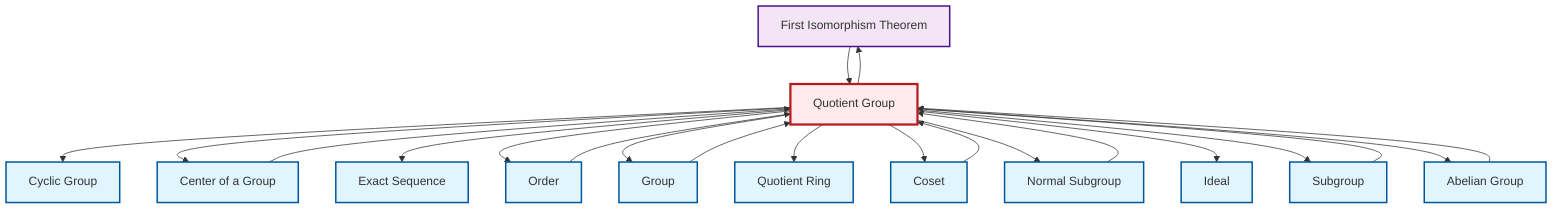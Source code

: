 graph TD
    classDef definition fill:#e1f5fe,stroke:#01579b,stroke-width:2px
    classDef theorem fill:#f3e5f5,stroke:#4a148c,stroke-width:2px
    classDef axiom fill:#fff3e0,stroke:#e65100,stroke-width:2px
    classDef example fill:#e8f5e9,stroke:#1b5e20,stroke-width:2px
    classDef current fill:#ffebee,stroke:#b71c1c,stroke-width:3px
    thm-first-isomorphism["First Isomorphism Theorem"]:::theorem
    def-subgroup["Subgroup"]:::definition
    def-center-of-group["Center of a Group"]:::definition
    def-coset["Coset"]:::definition
    def-ideal["Ideal"]:::definition
    def-normal-subgroup["Normal Subgroup"]:::definition
    def-exact-sequence["Exact Sequence"]:::definition
    def-group["Group"]:::definition
    def-quotient-group["Quotient Group"]:::definition
    def-quotient-ring["Quotient Ring"]:::definition
    def-abelian-group["Abelian Group"]:::definition
    def-cyclic-group["Cyclic Group"]:::definition
    def-order["Order"]:::definition
    def-quotient-group --> def-cyclic-group
    def-abelian-group --> def-quotient-group
    def-quotient-group --> def-center-of-group
    def-quotient-group --> def-exact-sequence
    def-quotient-group --> def-order
    def-quotient-group --> def-group
    def-quotient-group --> def-quotient-ring
    def-quotient-group --> thm-first-isomorphism
    def-quotient-group --> def-coset
    thm-first-isomorphism --> def-quotient-group
    def-quotient-group --> def-normal-subgroup
    def-quotient-group --> def-ideal
    def-subgroup --> def-quotient-group
    def-center-of-group --> def-quotient-group
    def-order --> def-quotient-group
    def-group --> def-quotient-group
    def-coset --> def-quotient-group
    def-quotient-group --> def-subgroup
    def-normal-subgroup --> def-quotient-group
    def-quotient-group --> def-abelian-group
    class def-quotient-group current